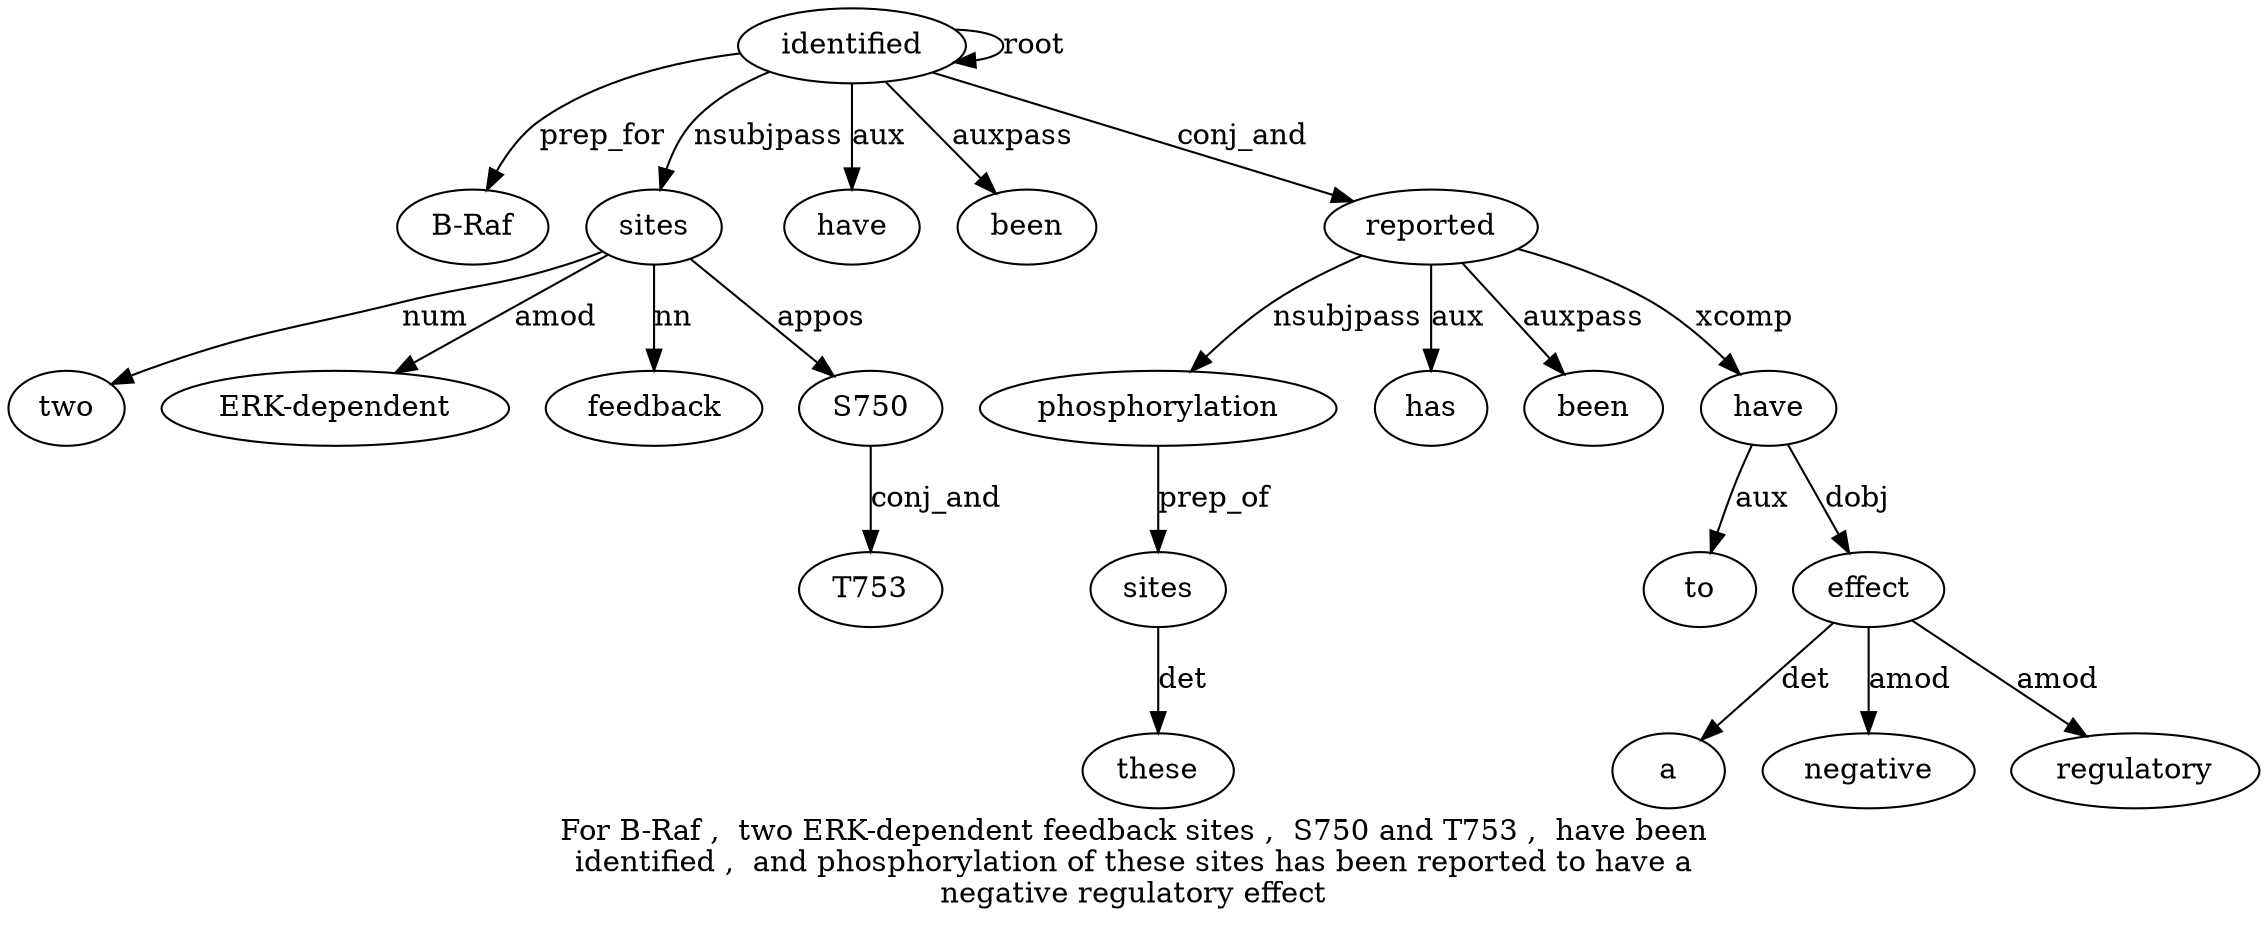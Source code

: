digraph "For B-Raf ,  two ERK-dependent feedback sites ,  S750 and T753 ,  have been identified ,  and phosphorylation of these sites has been reported to have a negative regulatory effect" {
label="For B-Raf ,  two ERK-dependent feedback sites ,  S750 and T753 ,  have been
identified ,  and phosphorylation of these sites has been reported to have a
negative regulatory effect";
identified15 [style=filled, fillcolor=white, label=identified];
"B-Raf2" [style=filled, fillcolor=white, label="B-Raf"];
identified15 -> "B-Raf2"  [label=prep_for];
sites7 [style=filled, fillcolor=white, label=sites];
two4 [style=filled, fillcolor=white, label=two];
sites7 -> two4  [label=num];
"ERK-dependent5" [style=filled, fillcolor=white, label="ERK-dependent"];
sites7 -> "ERK-dependent5"  [label=amod];
feedback6 [style=filled, fillcolor=white, label=feedback];
sites7 -> feedback6  [label=nn];
identified15 -> sites7  [label=nsubjpass];
S7509 [style=filled, fillcolor=white, label=S750];
sites7 -> S7509  [label=appos];
T75311 [style=filled, fillcolor=white, label=T753];
S7509 -> T75311  [label=conj_and];
have13 [style=filled, fillcolor=white, label=have];
identified15 -> have13  [label=aux];
been14 [style=filled, fillcolor=white, label=been];
identified15 -> been14  [label=auxpass];
identified15 -> identified15  [label=root];
reported24 [style=filled, fillcolor=white, label=reported];
phosphorylation18 [style=filled, fillcolor=white, label=phosphorylation];
reported24 -> phosphorylation18  [label=nsubjpass];
sites21 [style=filled, fillcolor=white, label=sites];
these20 [style=filled, fillcolor=white, label=these];
sites21 -> these20  [label=det];
phosphorylation18 -> sites21  [label=prep_of];
has22 [style=filled, fillcolor=white, label=has];
reported24 -> has22  [label=aux];
been23 [style=filled, fillcolor=white, label=been];
reported24 -> been23  [label=auxpass];
identified15 -> reported24  [label=conj_and];
have26 [style=filled, fillcolor=white, label=have];
to25 [style=filled, fillcolor=white, label=to];
have26 -> to25  [label=aux];
reported24 -> have26  [label=xcomp];
effect30 [style=filled, fillcolor=white, label=effect];
a27 [style=filled, fillcolor=white, label=a];
effect30 -> a27  [label=det];
negative28 [style=filled, fillcolor=white, label=negative];
effect30 -> negative28  [label=amod];
regulatory29 [style=filled, fillcolor=white, label=regulatory];
effect30 -> regulatory29  [label=amod];
have26 -> effect30  [label=dobj];
}
